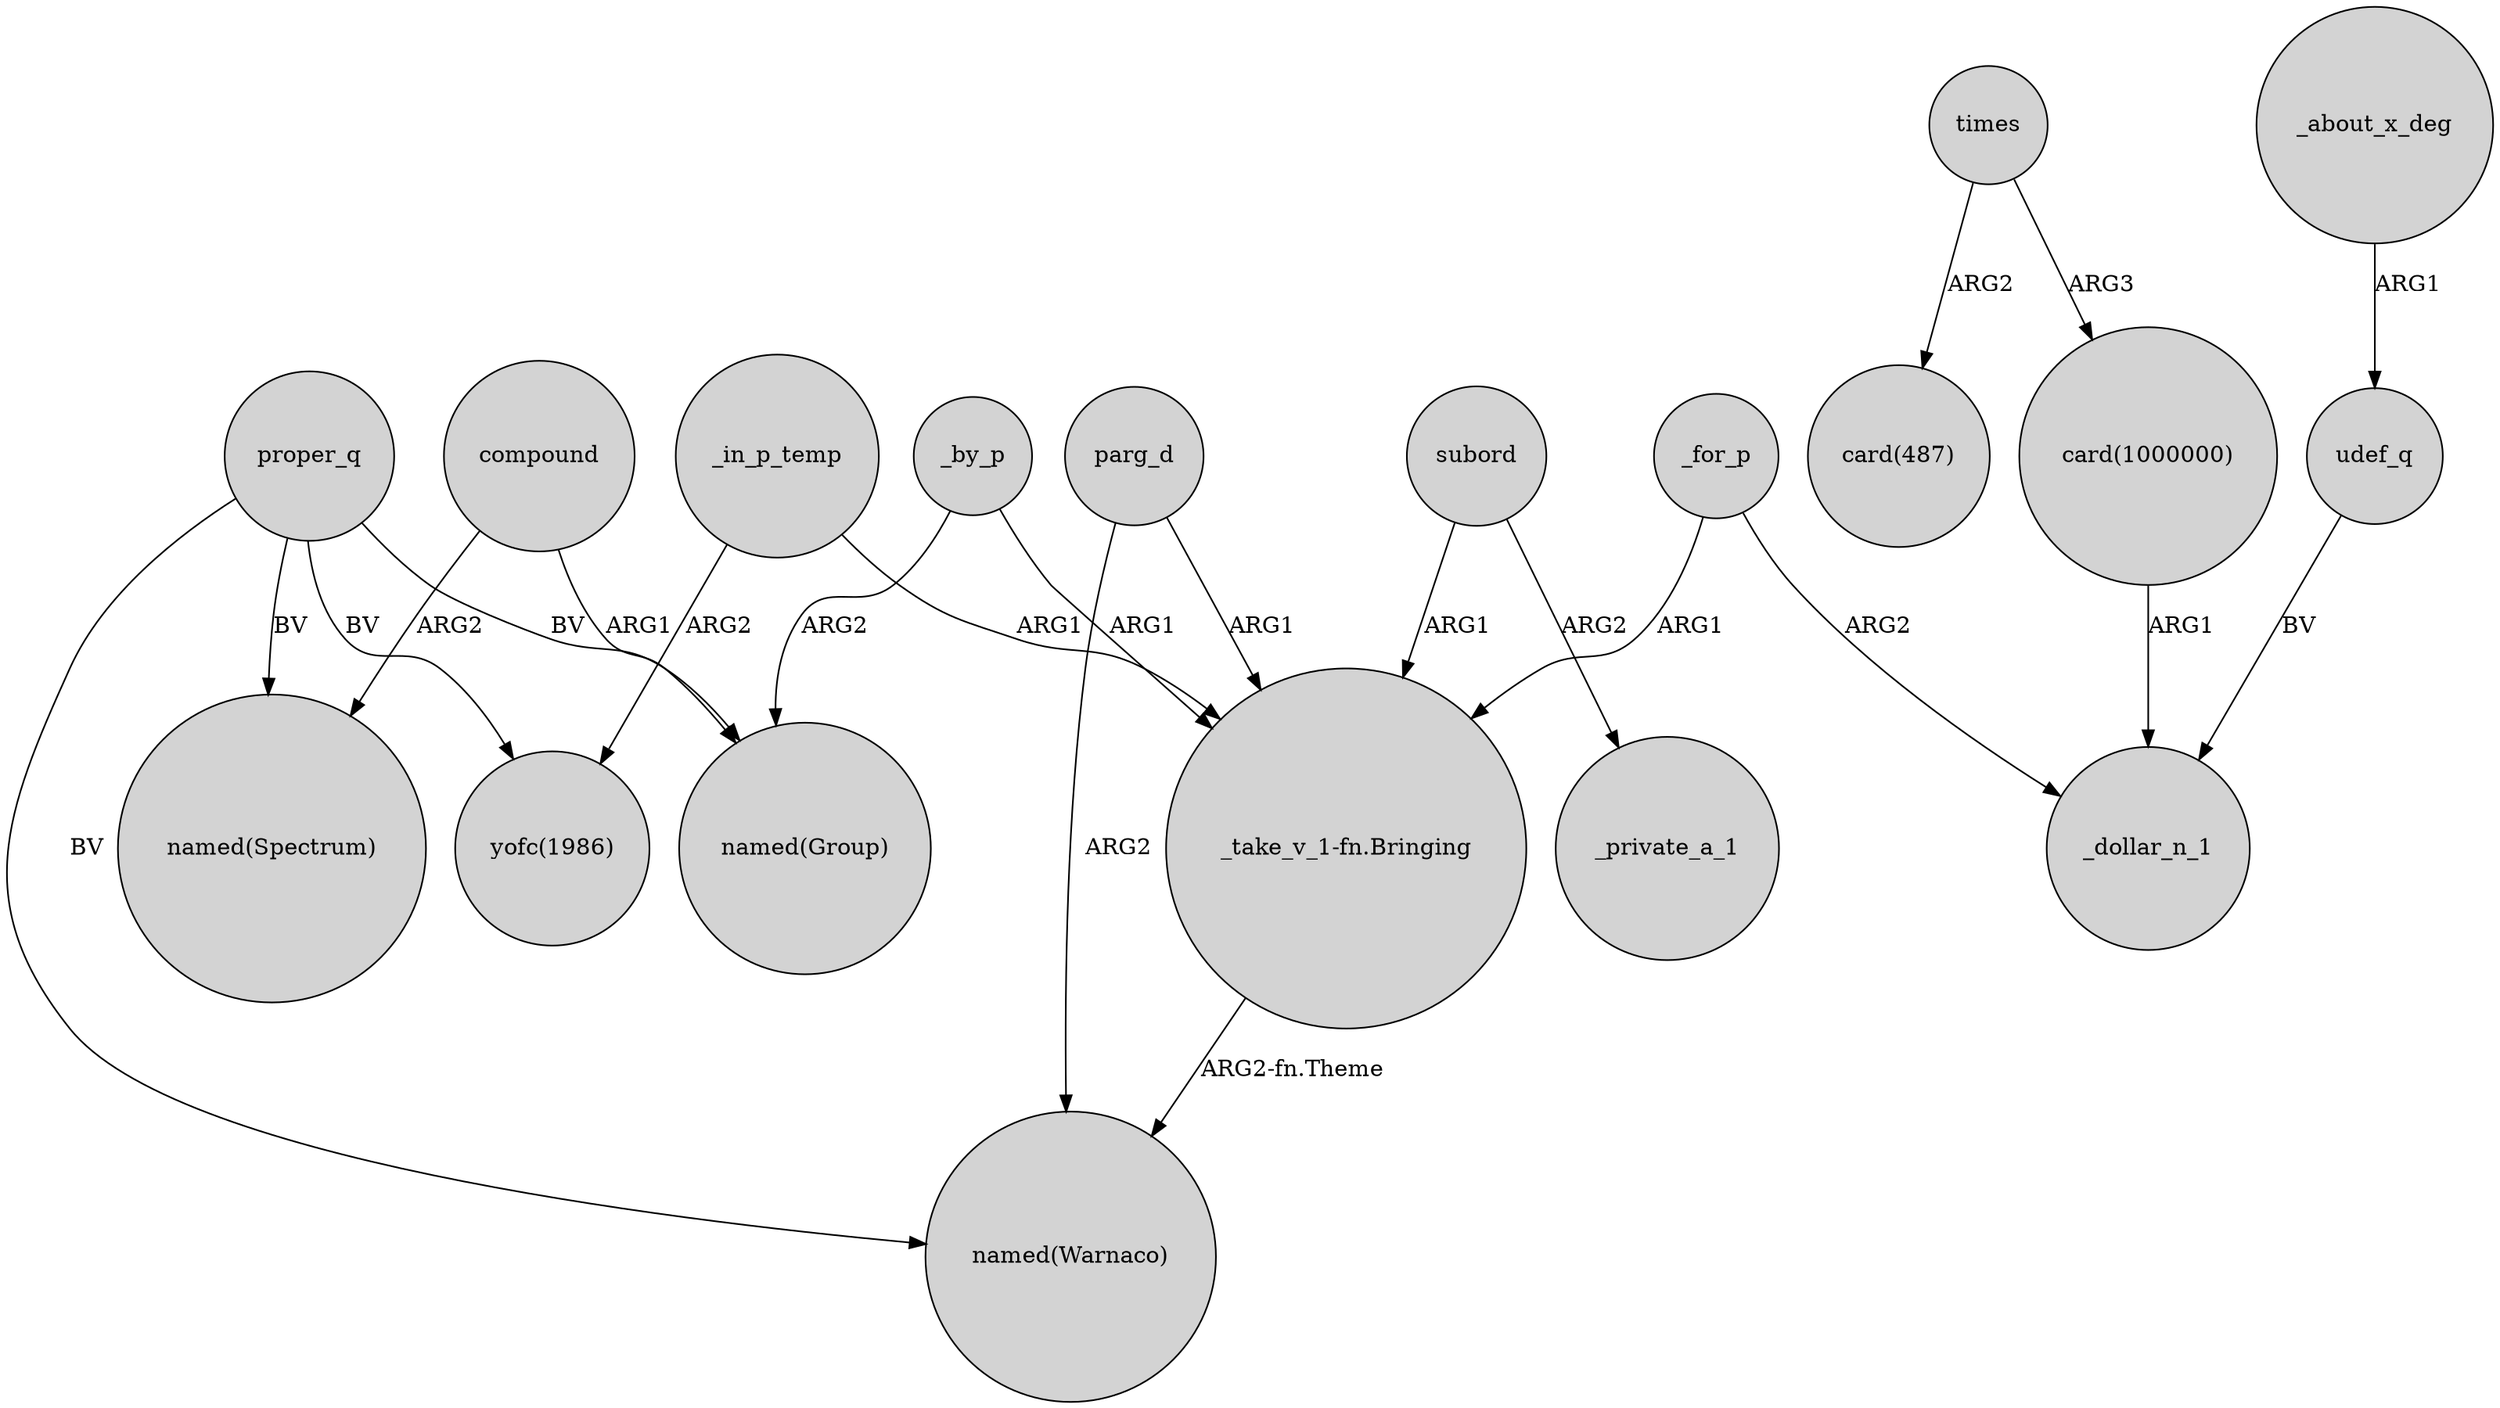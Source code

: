 digraph {
	node [shape=circle style=filled]
	_in_p_temp -> "_take_v_1-fn.Bringing" [label=ARG1]
	"card(1000000)" -> _dollar_n_1 [label=ARG1]
	parg_d -> "_take_v_1-fn.Bringing" [label=ARG1]
	_by_p -> "_take_v_1-fn.Bringing" [label=ARG1]
	_in_p_temp -> "yofc(1986)" [label=ARG2]
	subord -> _private_a_1 [label=ARG2]
	_for_p -> _dollar_n_1 [label=ARG2]
	"_take_v_1-fn.Bringing" -> "named(Warnaco)" [label="ARG2-fn.Theme"]
	_by_p -> "named(Group)" [label=ARG2]
	proper_q -> "named(Warnaco)" [label=BV]
	compound -> "named(Spectrum)" [label=ARG2]
	_for_p -> "_take_v_1-fn.Bringing" [label=ARG1]
	proper_q -> "named(Spectrum)" [label=BV]
	_about_x_deg -> udef_q [label=ARG1]
	compound -> "named(Group)" [label=ARG1]
	subord -> "_take_v_1-fn.Bringing" [label=ARG1]
	times -> "card(1000000)" [label=ARG3]
	proper_q -> "yofc(1986)" [label=BV]
	times -> "card(487)" [label=ARG2]
	proper_q -> "named(Group)" [label=BV]
	udef_q -> _dollar_n_1 [label=BV]
	parg_d -> "named(Warnaco)" [label=ARG2]
}
